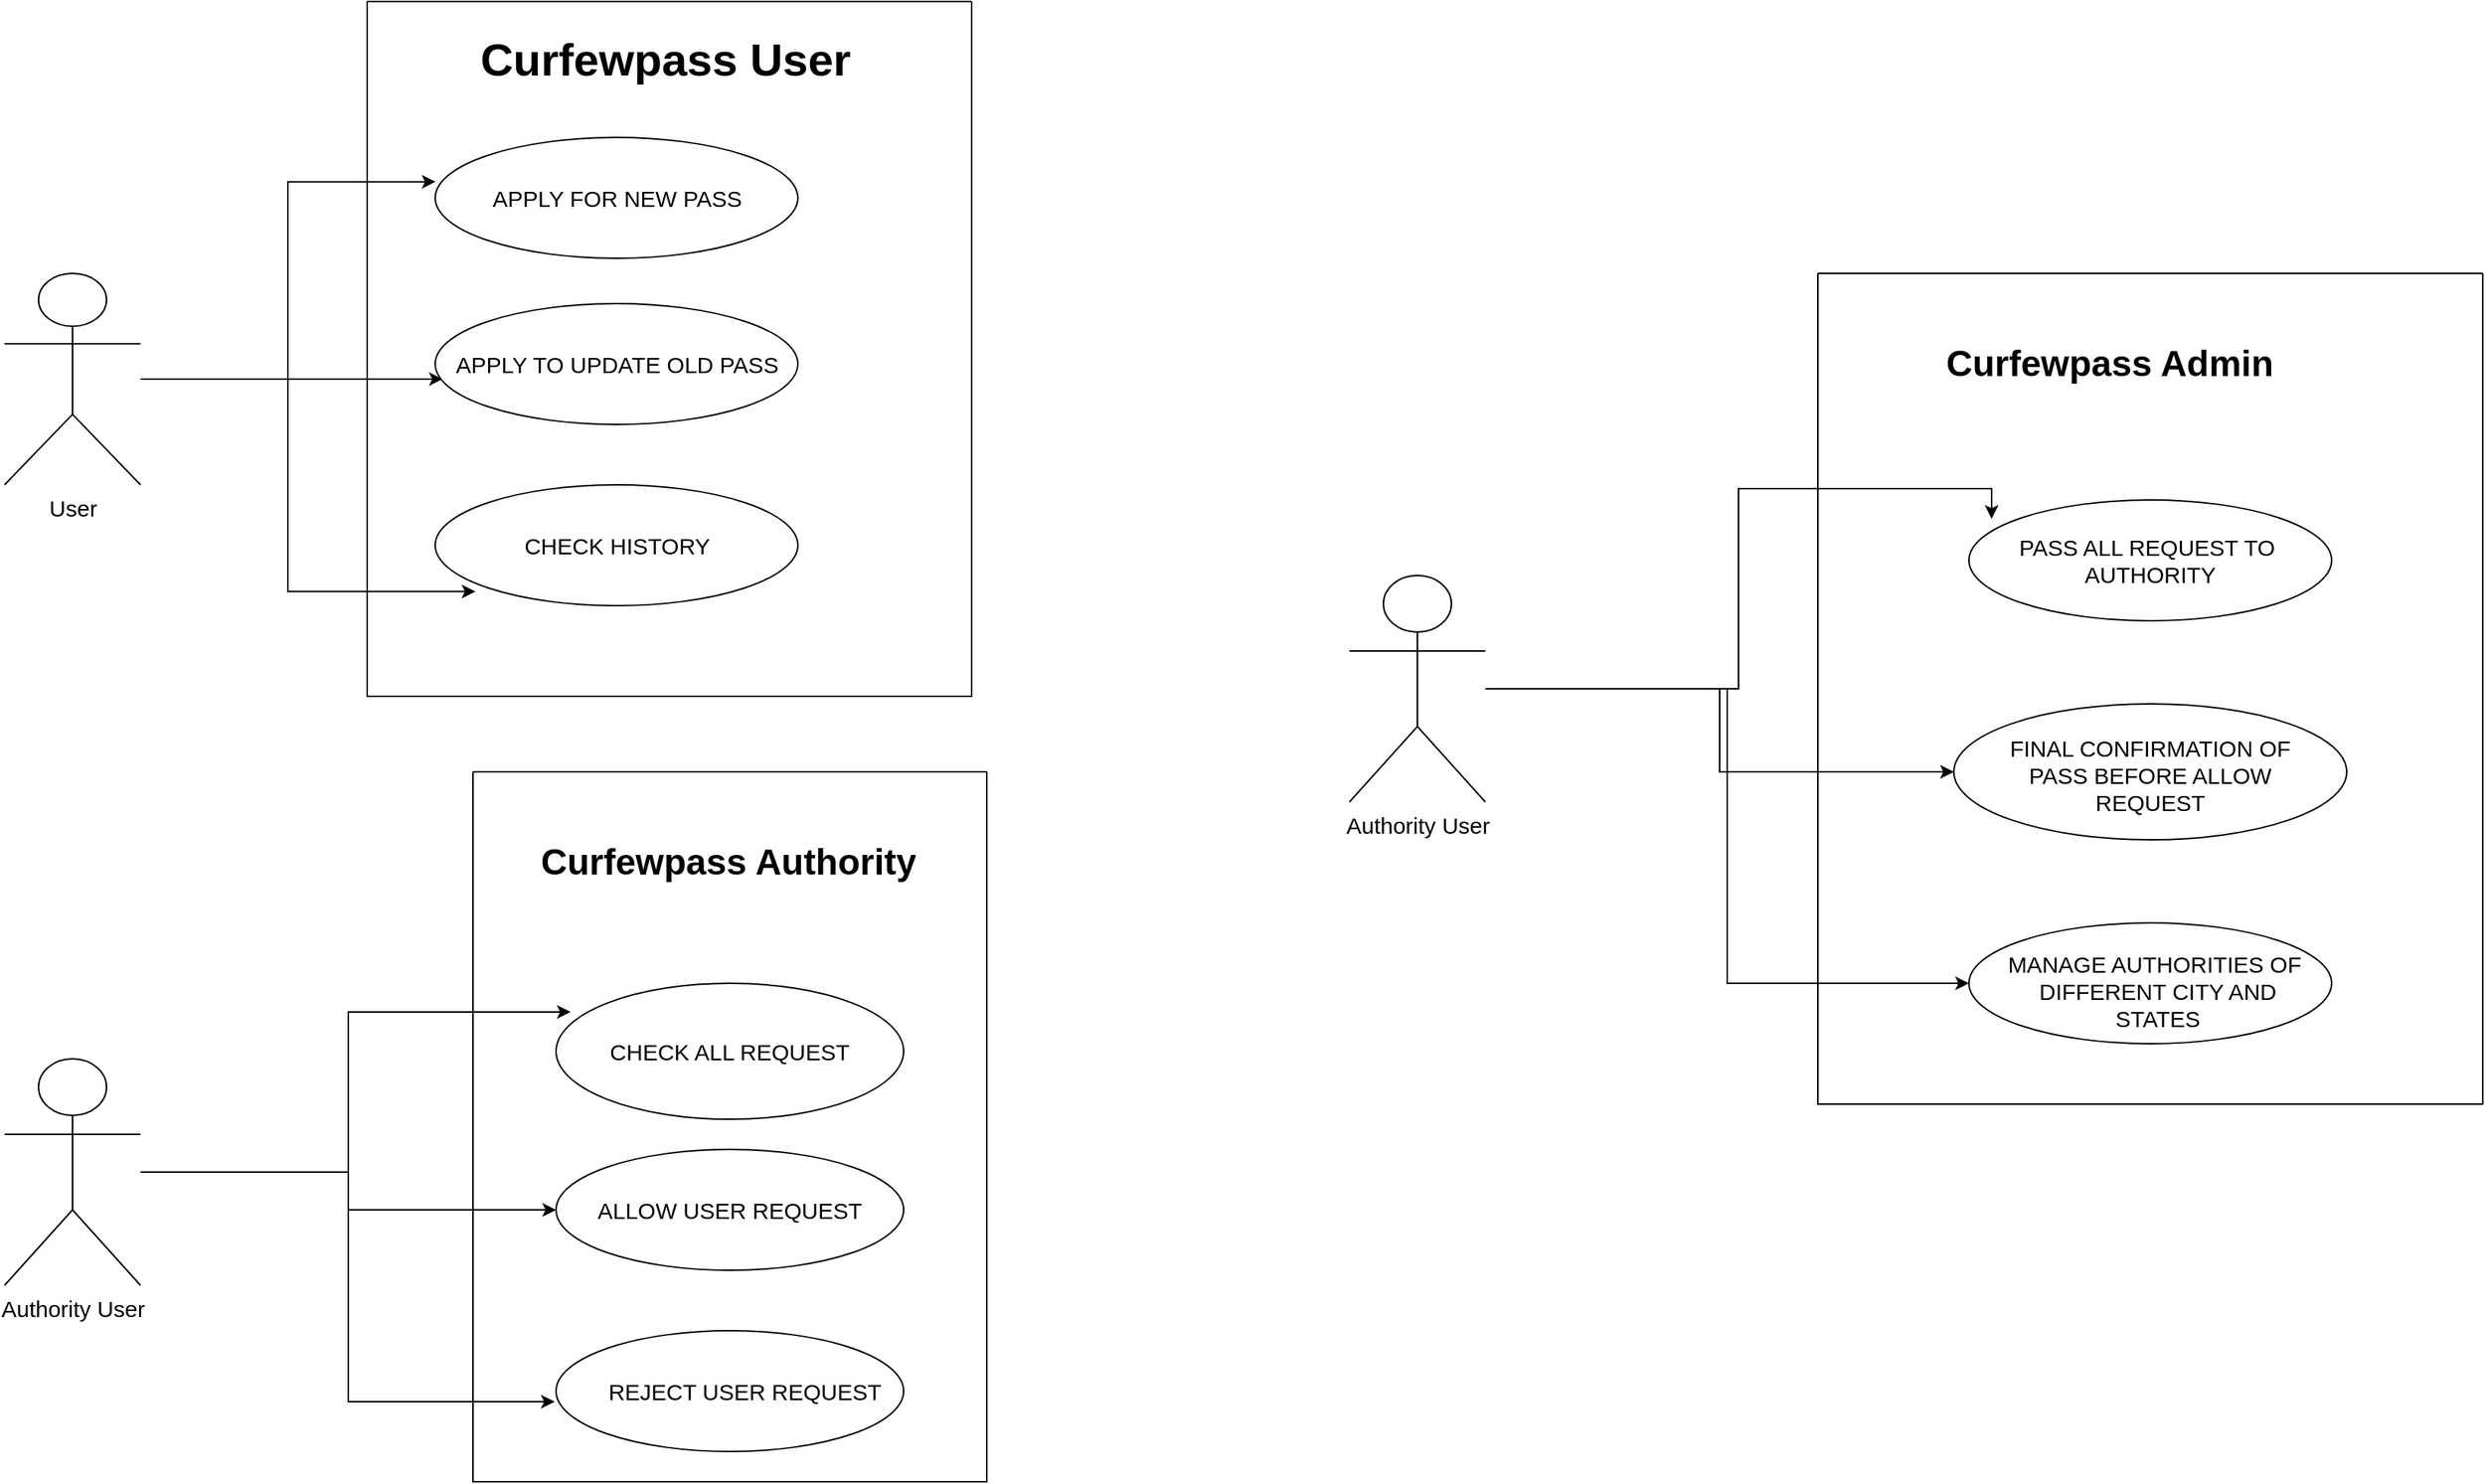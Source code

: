 <mxfile version="16.5.1" type="device"><diagram id="QCN4S0yS_lcyQeRI3mhA" name="Page-1"><mxGraphModel dx="2595" dy="1650" grid="1" gridSize="10" guides="1" tooltips="1" connect="1" arrows="1" fold="1" page="1" pageScale="1" pageWidth="850" pageHeight="1100" math="0" shadow="0"><root><mxCell id="0"/><mxCell id="1" parent="0"/><mxCell id="ehw7Dv09o0LKN-NOaUzj-17" style="edgeStyle=orthogonalEdgeStyle;rounded=0;orthogonalLoop=1;jettySize=auto;html=1;fontSize=15;entryX=0.001;entryY=0.367;entryDx=0;entryDy=0;entryPerimeter=0;" edge="1" parent="1" source="ehw7Dv09o0LKN-NOaUzj-4" target="ehw7Dv09o0LKN-NOaUzj-8"><mxGeometry relative="1" as="geometry"/></mxCell><mxCell id="ehw7Dv09o0LKN-NOaUzj-18" style="edgeStyle=orthogonalEdgeStyle;rounded=0;orthogonalLoop=1;jettySize=auto;html=1;entryX=0.066;entryY=0.833;entryDx=0;entryDy=0;entryPerimeter=0;fontSize=15;" edge="1" parent="1" source="ehw7Dv09o0LKN-NOaUzj-4" target="ehw7Dv09o0LKN-NOaUzj-12"><mxGeometry relative="1" as="geometry"/></mxCell><mxCell id="ehw7Dv09o0LKN-NOaUzj-19" style="edgeStyle=orthogonalEdgeStyle;rounded=0;orthogonalLoop=1;jettySize=auto;html=1;entryX=0.111;entryY=0.883;entryDx=0;entryDy=0;entryPerimeter=0;fontSize=15;" edge="1" parent="1" source="ehw7Dv09o0LKN-NOaUzj-4" target="ehw7Dv09o0LKN-NOaUzj-9"><mxGeometry relative="1" as="geometry"/></mxCell><mxCell id="ehw7Dv09o0LKN-NOaUzj-4" value="&lt;div style=&quot;text-align: justify&quot;&gt;&lt;span style=&quot;font-size: 15px&quot;&gt;User&lt;/span&gt;&lt;/div&gt;" style="shape=umlActor;verticalLabelPosition=bottom;verticalAlign=top;html=1;outlineConnect=0;" vertex="1" parent="1"><mxGeometry x="40" y="220" width="90" height="140" as="geometry"/></mxCell><mxCell id="ehw7Dv09o0LKN-NOaUzj-6" value="" style="swimlane;startSize=0;fontSize=15;" vertex="1" parent="1"><mxGeometry x="280" y="40" width="400" height="460" as="geometry"/></mxCell><mxCell id="ehw7Dv09o0LKN-NOaUzj-7" value="&lt;h1&gt;Curfewpass User&lt;/h1&gt;" style="text;html=1;strokeColor=none;fillColor=none;spacing=5;spacingTop=-20;whiteSpace=wrap;overflow=hidden;rounded=0;fontSize=15;" vertex="1" parent="ehw7Dv09o0LKN-NOaUzj-6"><mxGeometry x="70" y="11" width="330" height="60" as="geometry"/></mxCell><mxCell id="ehw7Dv09o0LKN-NOaUzj-8" value="" style="ellipse;whiteSpace=wrap;html=1;fontSize=15;" vertex="1" parent="ehw7Dv09o0LKN-NOaUzj-6"><mxGeometry x="45" y="90" width="240" height="80" as="geometry"/></mxCell><mxCell id="ehw7Dv09o0LKN-NOaUzj-10" value="" style="ellipse;whiteSpace=wrap;html=1;fontSize=15;" vertex="1" parent="ehw7Dv09o0LKN-NOaUzj-6"><mxGeometry x="45" y="200" width="240" height="80" as="geometry"/></mxCell><mxCell id="ehw7Dv09o0LKN-NOaUzj-9" value="" style="ellipse;whiteSpace=wrap;html=1;fontSize=15;" vertex="1" parent="ehw7Dv09o0LKN-NOaUzj-6"><mxGeometry x="45" y="320" width="240" height="80" as="geometry"/></mxCell><mxCell id="ehw7Dv09o0LKN-NOaUzj-11" value="APPLY FOR NEW PASS" style="text;html=1;strokeColor=none;fillColor=none;align=center;verticalAlign=middle;whiteSpace=wrap;rounded=0;fontSize=15;" vertex="1" parent="ehw7Dv09o0LKN-NOaUzj-6"><mxGeometry x="77.5" y="115" width="175" height="30" as="geometry"/></mxCell><mxCell id="ehw7Dv09o0LKN-NOaUzj-12" value="APPLY TO UPDATE OLD PASS" style="text;html=1;strokeColor=none;fillColor=none;align=center;verticalAlign=middle;whiteSpace=wrap;rounded=0;fontSize=15;" vertex="1" parent="ehw7Dv09o0LKN-NOaUzj-6"><mxGeometry x="32.5" y="225" width="265" height="30" as="geometry"/></mxCell><mxCell id="ehw7Dv09o0LKN-NOaUzj-13" value="CHECK HISTORY" style="text;html=1;strokeColor=none;fillColor=none;align=center;verticalAlign=middle;whiteSpace=wrap;rounded=0;fontSize=15;" vertex="1" parent="ehw7Dv09o0LKN-NOaUzj-6"><mxGeometry x="92.5" y="345" width="145" height="30" as="geometry"/></mxCell><mxCell id="ehw7Dv09o0LKN-NOaUzj-35" style="edgeStyle=orthogonalEdgeStyle;rounded=0;orthogonalLoop=1;jettySize=auto;html=1;fontSize=12;entryX=0.042;entryY=0.211;entryDx=0;entryDy=0;entryPerimeter=0;" edge="1" parent="1" source="ehw7Dv09o0LKN-NOaUzj-20" target="ehw7Dv09o0LKN-NOaUzj-25"><mxGeometry relative="1" as="geometry"/></mxCell><mxCell id="ehw7Dv09o0LKN-NOaUzj-36" style="edgeStyle=orthogonalEdgeStyle;rounded=0;orthogonalLoop=1;jettySize=auto;html=1;fontSize=12;entryX=0;entryY=0.5;entryDx=0;entryDy=0;" edge="1" parent="1" source="ehw7Dv09o0LKN-NOaUzj-20" target="ehw7Dv09o0LKN-NOaUzj-26"><mxGeometry relative="1" as="geometry"/></mxCell><mxCell id="ehw7Dv09o0LKN-NOaUzj-37" style="edgeStyle=orthogonalEdgeStyle;rounded=0;orthogonalLoop=1;jettySize=auto;html=1;entryX=-0.004;entryY=0.588;entryDx=0;entryDy=0;entryPerimeter=0;fontSize=12;" edge="1" parent="1" source="ehw7Dv09o0LKN-NOaUzj-20" target="ehw7Dv09o0LKN-NOaUzj-27"><mxGeometry relative="1" as="geometry"/></mxCell><mxCell id="ehw7Dv09o0LKN-NOaUzj-20" value="Authority User" style="shape=umlActor;verticalLabelPosition=bottom;verticalAlign=top;html=1;outlineConnect=0;fontSize=15;" vertex="1" parent="1"><mxGeometry x="40" y="740" width="90" height="150" as="geometry"/></mxCell><mxCell id="ehw7Dv09o0LKN-NOaUzj-23" value="" style="swimlane;startSize=0;fontSize=15;" vertex="1" parent="1"><mxGeometry x="350" y="550" width="340" height="470" as="geometry"/></mxCell><mxCell id="ehw7Dv09o0LKN-NOaUzj-25" value="" style="ellipse;whiteSpace=wrap;html=1;fontSize=15;" vertex="1" parent="ehw7Dv09o0LKN-NOaUzj-23"><mxGeometry x="55" y="140" width="230" height="90" as="geometry"/></mxCell><mxCell id="ehw7Dv09o0LKN-NOaUzj-27" value="" style="ellipse;whiteSpace=wrap;html=1;fontSize=15;" vertex="1" parent="ehw7Dv09o0LKN-NOaUzj-23"><mxGeometry x="55" y="370" width="230" height="80" as="geometry"/></mxCell><mxCell id="ehw7Dv09o0LKN-NOaUzj-26" value="" style="ellipse;whiteSpace=wrap;html=1;fontSize=15;" vertex="1" parent="ehw7Dv09o0LKN-NOaUzj-23"><mxGeometry x="55" y="250" width="230" height="80" as="geometry"/></mxCell><mxCell id="ehw7Dv09o0LKN-NOaUzj-30" value="&lt;h1&gt;&lt;font style=&quot;font-size: 24px&quot;&gt;Curfewpass Authority&lt;/font&gt;&lt;/h1&gt;" style="text;html=1;strokeColor=none;fillColor=none;spacing=5;spacingTop=-20;whiteSpace=wrap;overflow=hidden;rounded=0;fontSize=15;" vertex="1" parent="ehw7Dv09o0LKN-NOaUzj-23"><mxGeometry x="40" y="30" width="330" height="80" as="geometry"/></mxCell><mxCell id="ehw7Dv09o0LKN-NOaUzj-32" value="CHECK ALL REQUEST" style="text;html=1;strokeColor=none;fillColor=none;align=center;verticalAlign=middle;whiteSpace=wrap;rounded=0;fontSize=15;" vertex="1" parent="ehw7Dv09o0LKN-NOaUzj-23"><mxGeometry x="65" y="170" width="210" height="30" as="geometry"/></mxCell><mxCell id="ehw7Dv09o0LKN-NOaUzj-34" value="ALLOW USER REQUEST" style="text;html=1;strokeColor=none;fillColor=none;align=center;verticalAlign=middle;whiteSpace=wrap;rounded=0;fontSize=15;" vertex="1" parent="ehw7Dv09o0LKN-NOaUzj-23"><mxGeometry x="65" y="275" width="210" height="30" as="geometry"/></mxCell><mxCell id="ehw7Dv09o0LKN-NOaUzj-33" value="REJECT USER REQUEST" style="text;html=1;strokeColor=none;fillColor=none;align=center;verticalAlign=middle;whiteSpace=wrap;rounded=0;fontSize=15;" vertex="1" parent="ehw7Dv09o0LKN-NOaUzj-23"><mxGeometry x="75" y="395" width="210" height="30" as="geometry"/></mxCell><mxCell id="ehw7Dv09o0LKN-NOaUzj-50" style="edgeStyle=orthogonalEdgeStyle;rounded=0;orthogonalLoop=1;jettySize=auto;html=1;entryX=0;entryY=0;entryDx=0;entryDy=0;fontSize=12;" edge="1" parent="1" source="ehw7Dv09o0LKN-NOaUzj-39" target="ehw7Dv09o0LKN-NOaUzj-47"><mxGeometry relative="1" as="geometry"/></mxCell><mxCell id="ehw7Dv09o0LKN-NOaUzj-51" style="edgeStyle=orthogonalEdgeStyle;rounded=0;orthogonalLoop=1;jettySize=auto;html=1;fontSize=12;entryX=0;entryY=0.5;entryDx=0;entryDy=0;" edge="1" parent="1" source="ehw7Dv09o0LKN-NOaUzj-39" target="ehw7Dv09o0LKN-NOaUzj-44"><mxGeometry relative="1" as="geometry"/></mxCell><mxCell id="ehw7Dv09o0LKN-NOaUzj-52" style="edgeStyle=orthogonalEdgeStyle;rounded=0;orthogonalLoop=1;jettySize=auto;html=1;entryX=0;entryY=0.5;entryDx=0;entryDy=0;fontSize=12;" edge="1" parent="1" source="ehw7Dv09o0LKN-NOaUzj-39" target="ehw7Dv09o0LKN-NOaUzj-43"><mxGeometry relative="1" as="geometry"/></mxCell><mxCell id="ehw7Dv09o0LKN-NOaUzj-39" value="Authority User" style="shape=umlActor;verticalLabelPosition=bottom;verticalAlign=top;html=1;outlineConnect=0;fontSize=15;" vertex="1" parent="1"><mxGeometry x="930" y="420" width="90" height="150" as="geometry"/></mxCell><mxCell id="ehw7Dv09o0LKN-NOaUzj-41" value="" style="swimlane;startSize=0;fontSize=12;" vertex="1" parent="1"><mxGeometry x="1240" y="220" width="440" height="550" as="geometry"/></mxCell><mxCell id="ehw7Dv09o0LKN-NOaUzj-42" value="" style="ellipse;whiteSpace=wrap;html=1;fontSize=15;" vertex="1" parent="ehw7Dv09o0LKN-NOaUzj-41"><mxGeometry x="100" y="150" width="240" height="80" as="geometry"/></mxCell><mxCell id="ehw7Dv09o0LKN-NOaUzj-44" value="" style="ellipse;whiteSpace=wrap;html=1;fontSize=15;" vertex="1" parent="ehw7Dv09o0LKN-NOaUzj-41"><mxGeometry x="90" y="285" width="260" height="90" as="geometry"/></mxCell><mxCell id="ehw7Dv09o0LKN-NOaUzj-43" value="" style="ellipse;whiteSpace=wrap;html=1;fontSize=15;" vertex="1" parent="ehw7Dv09o0LKN-NOaUzj-41"><mxGeometry x="100" y="430" width="240" height="80" as="geometry"/></mxCell><mxCell id="ehw7Dv09o0LKN-NOaUzj-46" value="&lt;h1&gt;&lt;font style=&quot;font-size: 24px&quot;&gt;Curfewpass Admin&lt;/font&gt;&lt;/h1&gt;" style="text;html=1;strokeColor=none;fillColor=none;spacing=5;spacingTop=-20;whiteSpace=wrap;overflow=hidden;rounded=0;fontSize=15;" vertex="1" parent="ehw7Dv09o0LKN-NOaUzj-41"><mxGeometry x="80" y="30" width="330" height="80" as="geometry"/></mxCell><mxCell id="ehw7Dv09o0LKN-NOaUzj-47" value="PASS ALL REQUEST TO&amp;nbsp;&lt;br&gt;AUTHORITY" style="text;html=1;strokeColor=none;fillColor=none;align=center;verticalAlign=middle;whiteSpace=wrap;rounded=0;fontSize=15;" vertex="1" parent="ehw7Dv09o0LKN-NOaUzj-41"><mxGeometry x="115" y="162.5" width="210" height="55" as="geometry"/></mxCell><mxCell id="ehw7Dv09o0LKN-NOaUzj-48" value="FINAL CONFIRMATION OF PASS BEFORE ALLOW REQUEST" style="text;html=1;strokeColor=none;fillColor=none;align=center;verticalAlign=middle;whiteSpace=wrap;rounded=0;fontSize=15;" vertex="1" parent="ehw7Dv09o0LKN-NOaUzj-41"><mxGeometry x="115" y="303" width="210" height="57" as="geometry"/></mxCell><mxCell id="ehw7Dv09o0LKN-NOaUzj-49" value="MANAGE AUTHORITIES OF&amp;nbsp;&lt;br&gt;DIFFERENT CITY AND STATES" style="text;html=1;strokeColor=none;fillColor=none;align=center;verticalAlign=middle;whiteSpace=wrap;rounded=0;fontSize=15;" vertex="1" parent="ehw7Dv09o0LKN-NOaUzj-41"><mxGeometry x="120" y="440" width="210" height="70" as="geometry"/></mxCell></root></mxGraphModel></diagram></mxfile>